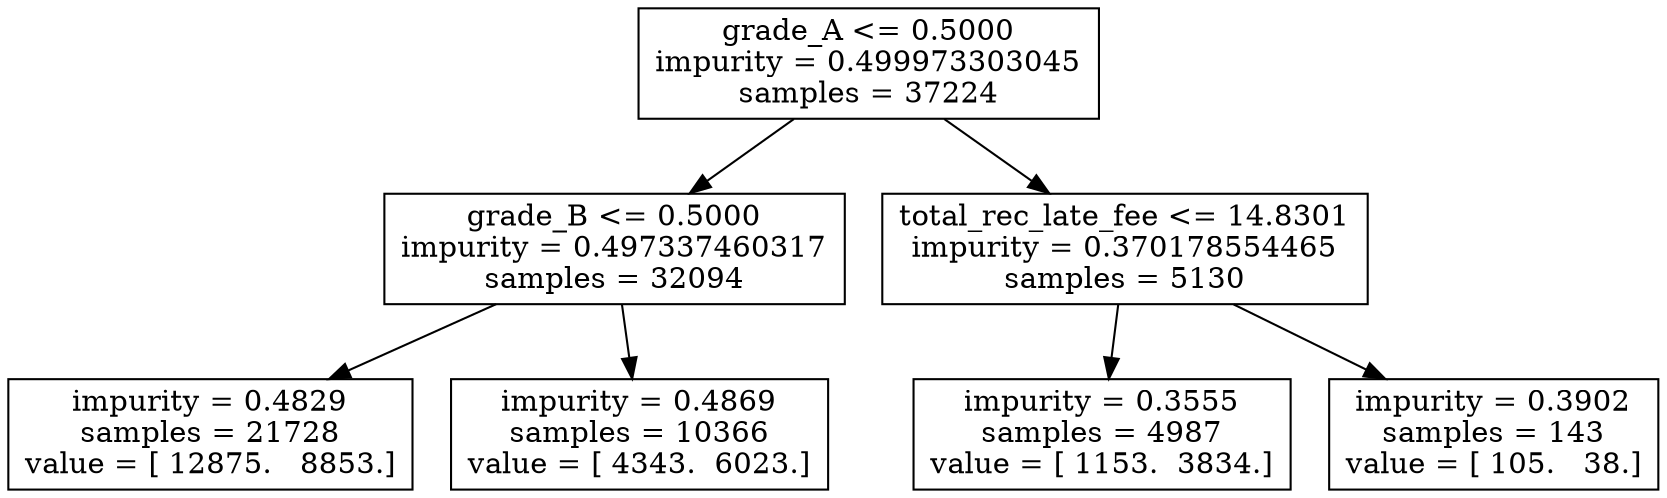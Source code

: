 digraph Tree {
0 [label="grade_A <= 0.5000\nimpurity = 0.499973303045\nsamples = 37224", shape="box"] ;
1 [label="grade_B <= 0.5000\nimpurity = 0.497337460317\nsamples = 32094", shape="box"] ;
0 -> 1 ;
2 [label="impurity = 0.4829\nsamples = 21728\nvalue = [ 12875.   8853.]", shape="box"] ;
1 -> 2 ;
3 [label="impurity = 0.4869\nsamples = 10366\nvalue = [ 4343.  6023.]", shape="box"] ;
1 -> 3 ;
4 [label="total_rec_late_fee <= 14.8301\nimpurity = 0.370178554465\nsamples = 5130", shape="box"] ;
0 -> 4 ;
5 [label="impurity = 0.3555\nsamples = 4987\nvalue = [ 1153.  3834.]", shape="box"] ;
4 -> 5 ;
6 [label="impurity = 0.3902\nsamples = 143\nvalue = [ 105.   38.]", shape="box"] ;
4 -> 6 ;
}
